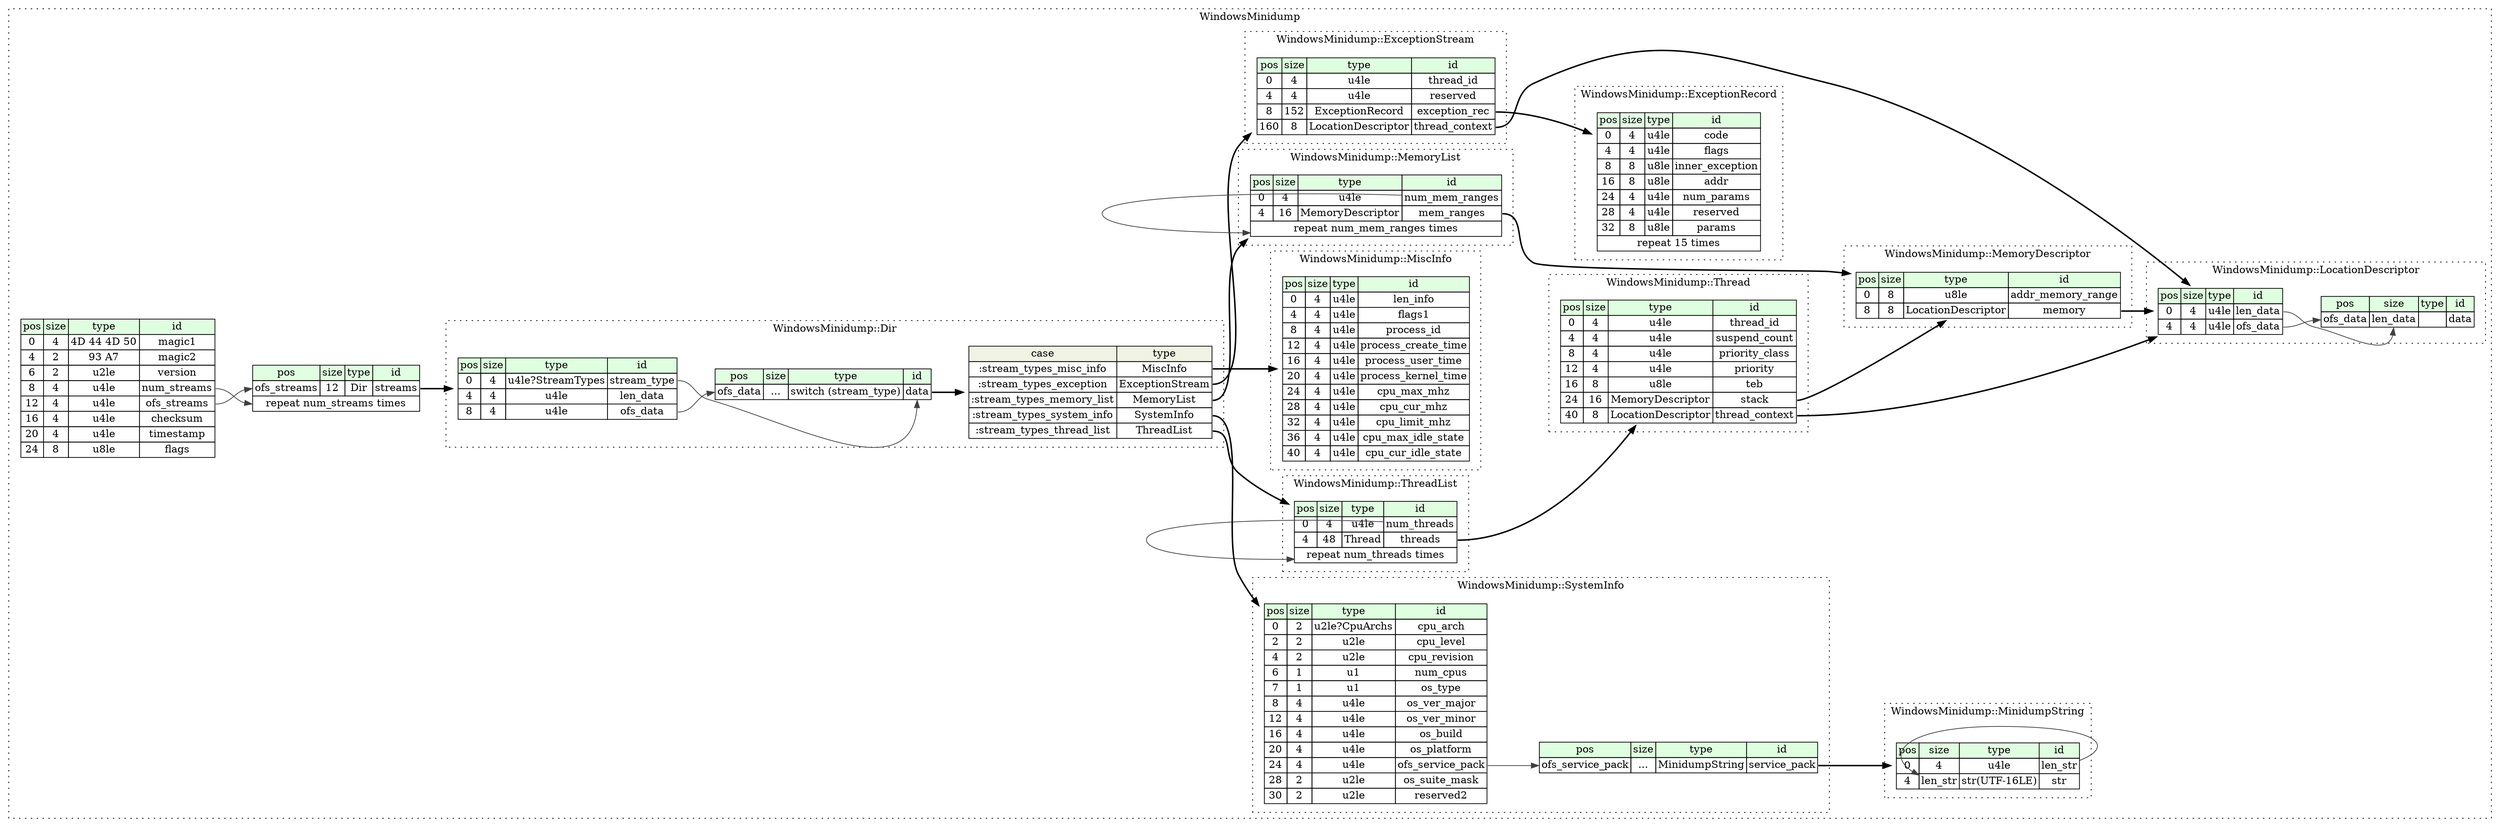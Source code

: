 digraph {
	rankdir=LR;
	node [shape=plaintext];
	subgraph cluster__windows_minidump {
		label="WindowsMinidump";
		graph[style=dotted];

		windows_minidump__seq [label=<<TABLE BORDER="0" CELLBORDER="1" CELLSPACING="0">
			<TR><TD BGCOLOR="#E0FFE0">pos</TD><TD BGCOLOR="#E0FFE0">size</TD><TD BGCOLOR="#E0FFE0">type</TD><TD BGCOLOR="#E0FFE0">id</TD></TR>
			<TR><TD PORT="magic1_pos">0</TD><TD PORT="magic1_size">4</TD><TD>4D 44 4D 50</TD><TD PORT="magic1_type">magic1</TD></TR>
			<TR><TD PORT="magic2_pos">4</TD><TD PORT="magic2_size">2</TD><TD>93 A7</TD><TD PORT="magic2_type">magic2</TD></TR>
			<TR><TD PORT="version_pos">6</TD><TD PORT="version_size">2</TD><TD>u2le</TD><TD PORT="version_type">version</TD></TR>
			<TR><TD PORT="num_streams_pos">8</TD><TD PORT="num_streams_size">4</TD><TD>u4le</TD><TD PORT="num_streams_type">num_streams</TD></TR>
			<TR><TD PORT="ofs_streams_pos">12</TD><TD PORT="ofs_streams_size">4</TD><TD>u4le</TD><TD PORT="ofs_streams_type">ofs_streams</TD></TR>
			<TR><TD PORT="checksum_pos">16</TD><TD PORT="checksum_size">4</TD><TD>u4le</TD><TD PORT="checksum_type">checksum</TD></TR>
			<TR><TD PORT="timestamp_pos">20</TD><TD PORT="timestamp_size">4</TD><TD>u4le</TD><TD PORT="timestamp_type">timestamp</TD></TR>
			<TR><TD PORT="flags_pos">24</TD><TD PORT="flags_size">8</TD><TD>u8le</TD><TD PORT="flags_type">flags</TD></TR>
		</TABLE>>];
		windows_minidump__inst__streams [label=<<TABLE BORDER="0" CELLBORDER="1" CELLSPACING="0">
			<TR><TD BGCOLOR="#E0FFE0">pos</TD><TD BGCOLOR="#E0FFE0">size</TD><TD BGCOLOR="#E0FFE0">type</TD><TD BGCOLOR="#E0FFE0">id</TD></TR>
			<TR><TD PORT="streams_pos">ofs_streams</TD><TD PORT="streams_size">12</TD><TD>Dir</TD><TD PORT="streams_type">streams</TD></TR>
			<TR><TD COLSPAN="4" PORT="streams__repeat">repeat num_streams times</TD></TR>
		</TABLE>>];
		subgraph cluster__thread_list {
			label="WindowsMinidump::ThreadList";
			graph[style=dotted];

			thread_list__seq [label=<<TABLE BORDER="0" CELLBORDER="1" CELLSPACING="0">
				<TR><TD BGCOLOR="#E0FFE0">pos</TD><TD BGCOLOR="#E0FFE0">size</TD><TD BGCOLOR="#E0FFE0">type</TD><TD BGCOLOR="#E0FFE0">id</TD></TR>
				<TR><TD PORT="num_threads_pos">0</TD><TD PORT="num_threads_size">4</TD><TD>u4le</TD><TD PORT="num_threads_type">num_threads</TD></TR>
				<TR><TD PORT="threads_pos">4</TD><TD PORT="threads_size">48</TD><TD>Thread</TD><TD PORT="threads_type">threads</TD></TR>
				<TR><TD COLSPAN="4" PORT="threads__repeat">repeat num_threads times</TD></TR>
			</TABLE>>];
		}
		subgraph cluster__location_descriptor {
			label="WindowsMinidump::LocationDescriptor";
			graph[style=dotted];

			location_descriptor__seq [label=<<TABLE BORDER="0" CELLBORDER="1" CELLSPACING="0">
				<TR><TD BGCOLOR="#E0FFE0">pos</TD><TD BGCOLOR="#E0FFE0">size</TD><TD BGCOLOR="#E0FFE0">type</TD><TD BGCOLOR="#E0FFE0">id</TD></TR>
				<TR><TD PORT="len_data_pos">0</TD><TD PORT="len_data_size">4</TD><TD>u4le</TD><TD PORT="len_data_type">len_data</TD></TR>
				<TR><TD PORT="ofs_data_pos">4</TD><TD PORT="ofs_data_size">4</TD><TD>u4le</TD><TD PORT="ofs_data_type">ofs_data</TD></TR>
			</TABLE>>];
			location_descriptor__inst__data [label=<<TABLE BORDER="0" CELLBORDER="1" CELLSPACING="0">
				<TR><TD BGCOLOR="#E0FFE0">pos</TD><TD BGCOLOR="#E0FFE0">size</TD><TD BGCOLOR="#E0FFE0">type</TD><TD BGCOLOR="#E0FFE0">id</TD></TR>
				<TR><TD PORT="data_pos">ofs_data</TD><TD PORT="data_size">len_data</TD><TD></TD><TD PORT="data_type">data</TD></TR>
			</TABLE>>];
		}
		subgraph cluster__minidump_string {
			label="WindowsMinidump::MinidumpString";
			graph[style=dotted];

			minidump_string__seq [label=<<TABLE BORDER="0" CELLBORDER="1" CELLSPACING="0">
				<TR><TD BGCOLOR="#E0FFE0">pos</TD><TD BGCOLOR="#E0FFE0">size</TD><TD BGCOLOR="#E0FFE0">type</TD><TD BGCOLOR="#E0FFE0">id</TD></TR>
				<TR><TD PORT="len_str_pos">0</TD><TD PORT="len_str_size">4</TD><TD>u4le</TD><TD PORT="len_str_type">len_str</TD></TR>
				<TR><TD PORT="str_pos">4</TD><TD PORT="str_size">len_str</TD><TD>str(UTF-16LE)</TD><TD PORT="str_type">str</TD></TR>
			</TABLE>>];
		}
		subgraph cluster__system_info {
			label="WindowsMinidump::SystemInfo";
			graph[style=dotted];

			system_info__seq [label=<<TABLE BORDER="0" CELLBORDER="1" CELLSPACING="0">
				<TR><TD BGCOLOR="#E0FFE0">pos</TD><TD BGCOLOR="#E0FFE0">size</TD><TD BGCOLOR="#E0FFE0">type</TD><TD BGCOLOR="#E0FFE0">id</TD></TR>
				<TR><TD PORT="cpu_arch_pos">0</TD><TD PORT="cpu_arch_size">2</TD><TD>u2le?CpuArchs</TD><TD PORT="cpu_arch_type">cpu_arch</TD></TR>
				<TR><TD PORT="cpu_level_pos">2</TD><TD PORT="cpu_level_size">2</TD><TD>u2le</TD><TD PORT="cpu_level_type">cpu_level</TD></TR>
				<TR><TD PORT="cpu_revision_pos">4</TD><TD PORT="cpu_revision_size">2</TD><TD>u2le</TD><TD PORT="cpu_revision_type">cpu_revision</TD></TR>
				<TR><TD PORT="num_cpus_pos">6</TD><TD PORT="num_cpus_size">1</TD><TD>u1</TD><TD PORT="num_cpus_type">num_cpus</TD></TR>
				<TR><TD PORT="os_type_pos">7</TD><TD PORT="os_type_size">1</TD><TD>u1</TD><TD PORT="os_type_type">os_type</TD></TR>
				<TR><TD PORT="os_ver_major_pos">8</TD><TD PORT="os_ver_major_size">4</TD><TD>u4le</TD><TD PORT="os_ver_major_type">os_ver_major</TD></TR>
				<TR><TD PORT="os_ver_minor_pos">12</TD><TD PORT="os_ver_minor_size">4</TD><TD>u4le</TD><TD PORT="os_ver_minor_type">os_ver_minor</TD></TR>
				<TR><TD PORT="os_build_pos">16</TD><TD PORT="os_build_size">4</TD><TD>u4le</TD><TD PORT="os_build_type">os_build</TD></TR>
				<TR><TD PORT="os_platform_pos">20</TD><TD PORT="os_platform_size">4</TD><TD>u4le</TD><TD PORT="os_platform_type">os_platform</TD></TR>
				<TR><TD PORT="ofs_service_pack_pos">24</TD><TD PORT="ofs_service_pack_size">4</TD><TD>u4le</TD><TD PORT="ofs_service_pack_type">ofs_service_pack</TD></TR>
				<TR><TD PORT="os_suite_mask_pos">28</TD><TD PORT="os_suite_mask_size">2</TD><TD>u2le</TD><TD PORT="os_suite_mask_type">os_suite_mask</TD></TR>
				<TR><TD PORT="reserved2_pos">30</TD><TD PORT="reserved2_size">2</TD><TD>u2le</TD><TD PORT="reserved2_type">reserved2</TD></TR>
			</TABLE>>];
			system_info__inst__service_pack [label=<<TABLE BORDER="0" CELLBORDER="1" CELLSPACING="0">
				<TR><TD BGCOLOR="#E0FFE0">pos</TD><TD BGCOLOR="#E0FFE0">size</TD><TD BGCOLOR="#E0FFE0">type</TD><TD BGCOLOR="#E0FFE0">id</TD></TR>
				<TR><TD PORT="service_pack_pos">ofs_service_pack</TD><TD PORT="service_pack_size">...</TD><TD>MinidumpString</TD><TD PORT="service_pack_type">service_pack</TD></TR>
			</TABLE>>];
		}
		subgraph cluster__exception_record {
			label="WindowsMinidump::ExceptionRecord";
			graph[style=dotted];

			exception_record__seq [label=<<TABLE BORDER="0" CELLBORDER="1" CELLSPACING="0">
				<TR><TD BGCOLOR="#E0FFE0">pos</TD><TD BGCOLOR="#E0FFE0">size</TD><TD BGCOLOR="#E0FFE0">type</TD><TD BGCOLOR="#E0FFE0">id</TD></TR>
				<TR><TD PORT="code_pos">0</TD><TD PORT="code_size">4</TD><TD>u4le</TD><TD PORT="code_type">code</TD></TR>
				<TR><TD PORT="flags_pos">4</TD><TD PORT="flags_size">4</TD><TD>u4le</TD><TD PORT="flags_type">flags</TD></TR>
				<TR><TD PORT="inner_exception_pos">8</TD><TD PORT="inner_exception_size">8</TD><TD>u8le</TD><TD PORT="inner_exception_type">inner_exception</TD></TR>
				<TR><TD PORT="addr_pos">16</TD><TD PORT="addr_size">8</TD><TD>u8le</TD><TD PORT="addr_type">addr</TD></TR>
				<TR><TD PORT="num_params_pos">24</TD><TD PORT="num_params_size">4</TD><TD>u4le</TD><TD PORT="num_params_type">num_params</TD></TR>
				<TR><TD PORT="reserved_pos">28</TD><TD PORT="reserved_size">4</TD><TD>u4le</TD><TD PORT="reserved_type">reserved</TD></TR>
				<TR><TD PORT="params_pos">32</TD><TD PORT="params_size">8</TD><TD>u8le</TD><TD PORT="params_type">params</TD></TR>
				<TR><TD COLSPAN="4" PORT="params__repeat">repeat 15 times</TD></TR>
			</TABLE>>];
		}
		subgraph cluster__misc_info {
			label="WindowsMinidump::MiscInfo";
			graph[style=dotted];

			misc_info__seq [label=<<TABLE BORDER="0" CELLBORDER="1" CELLSPACING="0">
				<TR><TD BGCOLOR="#E0FFE0">pos</TD><TD BGCOLOR="#E0FFE0">size</TD><TD BGCOLOR="#E0FFE0">type</TD><TD BGCOLOR="#E0FFE0">id</TD></TR>
				<TR><TD PORT="len_info_pos">0</TD><TD PORT="len_info_size">4</TD><TD>u4le</TD><TD PORT="len_info_type">len_info</TD></TR>
				<TR><TD PORT="flags1_pos">4</TD><TD PORT="flags1_size">4</TD><TD>u4le</TD><TD PORT="flags1_type">flags1</TD></TR>
				<TR><TD PORT="process_id_pos">8</TD><TD PORT="process_id_size">4</TD><TD>u4le</TD><TD PORT="process_id_type">process_id</TD></TR>
				<TR><TD PORT="process_create_time_pos">12</TD><TD PORT="process_create_time_size">4</TD><TD>u4le</TD><TD PORT="process_create_time_type">process_create_time</TD></TR>
				<TR><TD PORT="process_user_time_pos">16</TD><TD PORT="process_user_time_size">4</TD><TD>u4le</TD><TD PORT="process_user_time_type">process_user_time</TD></TR>
				<TR><TD PORT="process_kernel_time_pos">20</TD><TD PORT="process_kernel_time_size">4</TD><TD>u4le</TD><TD PORT="process_kernel_time_type">process_kernel_time</TD></TR>
				<TR><TD PORT="cpu_max_mhz_pos">24</TD><TD PORT="cpu_max_mhz_size">4</TD><TD>u4le</TD><TD PORT="cpu_max_mhz_type">cpu_max_mhz</TD></TR>
				<TR><TD PORT="cpu_cur_mhz_pos">28</TD><TD PORT="cpu_cur_mhz_size">4</TD><TD>u4le</TD><TD PORT="cpu_cur_mhz_type">cpu_cur_mhz</TD></TR>
				<TR><TD PORT="cpu_limit_mhz_pos">32</TD><TD PORT="cpu_limit_mhz_size">4</TD><TD>u4le</TD><TD PORT="cpu_limit_mhz_type">cpu_limit_mhz</TD></TR>
				<TR><TD PORT="cpu_max_idle_state_pos">36</TD><TD PORT="cpu_max_idle_state_size">4</TD><TD>u4le</TD><TD PORT="cpu_max_idle_state_type">cpu_max_idle_state</TD></TR>
				<TR><TD PORT="cpu_cur_idle_state_pos">40</TD><TD PORT="cpu_cur_idle_state_size">4</TD><TD>u4le</TD><TD PORT="cpu_cur_idle_state_type">cpu_cur_idle_state</TD></TR>
			</TABLE>>];
		}
		subgraph cluster__dir {
			label="WindowsMinidump::Dir";
			graph[style=dotted];

			dir__seq [label=<<TABLE BORDER="0" CELLBORDER="1" CELLSPACING="0">
				<TR><TD BGCOLOR="#E0FFE0">pos</TD><TD BGCOLOR="#E0FFE0">size</TD><TD BGCOLOR="#E0FFE0">type</TD><TD BGCOLOR="#E0FFE0">id</TD></TR>
				<TR><TD PORT="stream_type_pos">0</TD><TD PORT="stream_type_size">4</TD><TD>u4le?StreamTypes</TD><TD PORT="stream_type_type">stream_type</TD></TR>
				<TR><TD PORT="len_data_pos">4</TD><TD PORT="len_data_size">4</TD><TD>u4le</TD><TD PORT="len_data_type">len_data</TD></TR>
				<TR><TD PORT="ofs_data_pos">8</TD><TD PORT="ofs_data_size">4</TD><TD>u4le</TD><TD PORT="ofs_data_type">ofs_data</TD></TR>
			</TABLE>>];
			dir__inst__data [label=<<TABLE BORDER="0" CELLBORDER="1" CELLSPACING="0">
				<TR><TD BGCOLOR="#E0FFE0">pos</TD><TD BGCOLOR="#E0FFE0">size</TD><TD BGCOLOR="#E0FFE0">type</TD><TD BGCOLOR="#E0FFE0">id</TD></TR>
				<TR><TD PORT="data_pos">ofs_data</TD><TD PORT="data_size">...</TD><TD>switch (stream_type)</TD><TD PORT="data_type">data</TD></TR>
			</TABLE>>];
dir__inst__data_data_switch [label=<<TABLE BORDER="0" CELLBORDER="1" CELLSPACING="0">
	<TR><TD BGCOLOR="#F0F2E4">case</TD><TD BGCOLOR="#F0F2E4">type</TD></TR>
	<TR><TD>:stream_types_misc_info</TD><TD PORT="case0">MiscInfo</TD></TR>
	<TR><TD>:stream_types_exception</TD><TD PORT="case1">ExceptionStream</TD></TR>
	<TR><TD>:stream_types_memory_list</TD><TD PORT="case2">MemoryList</TD></TR>
	<TR><TD>:stream_types_system_info</TD><TD PORT="case3">SystemInfo</TD></TR>
	<TR><TD>:stream_types_thread_list</TD><TD PORT="case4">ThreadList</TD></TR>
</TABLE>>];
		}
		subgraph cluster__thread {
			label="WindowsMinidump::Thread";
			graph[style=dotted];

			thread__seq [label=<<TABLE BORDER="0" CELLBORDER="1" CELLSPACING="0">
				<TR><TD BGCOLOR="#E0FFE0">pos</TD><TD BGCOLOR="#E0FFE0">size</TD><TD BGCOLOR="#E0FFE0">type</TD><TD BGCOLOR="#E0FFE0">id</TD></TR>
				<TR><TD PORT="thread_id_pos">0</TD><TD PORT="thread_id_size">4</TD><TD>u4le</TD><TD PORT="thread_id_type">thread_id</TD></TR>
				<TR><TD PORT="suspend_count_pos">4</TD><TD PORT="suspend_count_size">4</TD><TD>u4le</TD><TD PORT="suspend_count_type">suspend_count</TD></TR>
				<TR><TD PORT="priority_class_pos">8</TD><TD PORT="priority_class_size">4</TD><TD>u4le</TD><TD PORT="priority_class_type">priority_class</TD></TR>
				<TR><TD PORT="priority_pos">12</TD><TD PORT="priority_size">4</TD><TD>u4le</TD><TD PORT="priority_type">priority</TD></TR>
				<TR><TD PORT="teb_pos">16</TD><TD PORT="teb_size">8</TD><TD>u8le</TD><TD PORT="teb_type">teb</TD></TR>
				<TR><TD PORT="stack_pos">24</TD><TD PORT="stack_size">16</TD><TD>MemoryDescriptor</TD><TD PORT="stack_type">stack</TD></TR>
				<TR><TD PORT="thread_context_pos">40</TD><TD PORT="thread_context_size">8</TD><TD>LocationDescriptor</TD><TD PORT="thread_context_type">thread_context</TD></TR>
			</TABLE>>];
		}
		subgraph cluster__memory_list {
			label="WindowsMinidump::MemoryList";
			graph[style=dotted];

			memory_list__seq [label=<<TABLE BORDER="0" CELLBORDER="1" CELLSPACING="0">
				<TR><TD BGCOLOR="#E0FFE0">pos</TD><TD BGCOLOR="#E0FFE0">size</TD><TD BGCOLOR="#E0FFE0">type</TD><TD BGCOLOR="#E0FFE0">id</TD></TR>
				<TR><TD PORT="num_mem_ranges_pos">0</TD><TD PORT="num_mem_ranges_size">4</TD><TD>u4le</TD><TD PORT="num_mem_ranges_type">num_mem_ranges</TD></TR>
				<TR><TD PORT="mem_ranges_pos">4</TD><TD PORT="mem_ranges_size">16</TD><TD>MemoryDescriptor</TD><TD PORT="mem_ranges_type">mem_ranges</TD></TR>
				<TR><TD COLSPAN="4" PORT="mem_ranges__repeat">repeat num_mem_ranges times</TD></TR>
			</TABLE>>];
		}
		subgraph cluster__memory_descriptor {
			label="WindowsMinidump::MemoryDescriptor";
			graph[style=dotted];

			memory_descriptor__seq [label=<<TABLE BORDER="0" CELLBORDER="1" CELLSPACING="0">
				<TR><TD BGCOLOR="#E0FFE0">pos</TD><TD BGCOLOR="#E0FFE0">size</TD><TD BGCOLOR="#E0FFE0">type</TD><TD BGCOLOR="#E0FFE0">id</TD></TR>
				<TR><TD PORT="addr_memory_range_pos">0</TD><TD PORT="addr_memory_range_size">8</TD><TD>u8le</TD><TD PORT="addr_memory_range_type">addr_memory_range</TD></TR>
				<TR><TD PORT="memory_pos">8</TD><TD PORT="memory_size">8</TD><TD>LocationDescriptor</TD><TD PORT="memory_type">memory</TD></TR>
			</TABLE>>];
		}
		subgraph cluster__exception_stream {
			label="WindowsMinidump::ExceptionStream";
			graph[style=dotted];

			exception_stream__seq [label=<<TABLE BORDER="0" CELLBORDER="1" CELLSPACING="0">
				<TR><TD BGCOLOR="#E0FFE0">pos</TD><TD BGCOLOR="#E0FFE0">size</TD><TD BGCOLOR="#E0FFE0">type</TD><TD BGCOLOR="#E0FFE0">id</TD></TR>
				<TR><TD PORT="thread_id_pos">0</TD><TD PORT="thread_id_size">4</TD><TD>u4le</TD><TD PORT="thread_id_type">thread_id</TD></TR>
				<TR><TD PORT="reserved_pos">4</TD><TD PORT="reserved_size">4</TD><TD>u4le</TD><TD PORT="reserved_type">reserved</TD></TR>
				<TR><TD PORT="exception_rec_pos">8</TD><TD PORT="exception_rec_size">152</TD><TD>ExceptionRecord</TD><TD PORT="exception_rec_type">exception_rec</TD></TR>
				<TR><TD PORT="thread_context_pos">160</TD><TD PORT="thread_context_size">8</TD><TD>LocationDescriptor</TD><TD PORT="thread_context_type">thread_context</TD></TR>
			</TABLE>>];
		}
	}
	windows_minidump__seq:ofs_streams_type -> windows_minidump__inst__streams:streams_pos [color="#404040"];
	windows_minidump__inst__streams:streams_type -> dir__seq [style=bold];
	windows_minidump__seq:num_streams_type -> windows_minidump__inst__streams:streams__repeat [color="#404040"];
	thread_list__seq:threads_type -> thread__seq [style=bold];
	thread_list__seq:num_threads_type -> thread_list__seq:threads__repeat [color="#404040"];
	location_descriptor__seq:ofs_data_type -> location_descriptor__inst__data:data_pos [color="#404040"];
	location_descriptor__seq:len_data_type -> location_descriptor__inst__data:data_size [color="#404040"];
	minidump_string__seq:len_str_type -> minidump_string__seq:str_size [color="#404040"];
	system_info__seq:ofs_service_pack_type -> system_info__inst__service_pack:service_pack_pos [color="#404040"];
	system_info__inst__service_pack:service_pack_type -> minidump_string__seq [style=bold];
	dir__seq:ofs_data_type -> dir__inst__data:data_pos [color="#404040"];
	dir__inst__data:data_type -> dir__inst__data_data_switch [style=bold];
	dir__inst__data_data_switch:case0 -> misc_info__seq [style=bold];
	dir__inst__data_data_switch:case1 -> exception_stream__seq [style=bold];
	dir__inst__data_data_switch:case2 -> memory_list__seq [style=bold];
	dir__inst__data_data_switch:case3 -> system_info__seq [style=bold];
	dir__inst__data_data_switch:case4 -> thread_list__seq [style=bold];
	dir__seq:stream_type_type -> dir__inst__data:data_type [color="#404040"];
	thread__seq:stack_type -> memory_descriptor__seq [style=bold];
	thread__seq:thread_context_type -> location_descriptor__seq [style=bold];
	memory_list__seq:mem_ranges_type -> memory_descriptor__seq [style=bold];
	memory_list__seq:num_mem_ranges_type -> memory_list__seq:mem_ranges__repeat [color="#404040"];
	memory_descriptor__seq:memory_type -> location_descriptor__seq [style=bold];
	exception_stream__seq:exception_rec_type -> exception_record__seq [style=bold];
	exception_stream__seq:thread_context_type -> location_descriptor__seq [style=bold];
}
